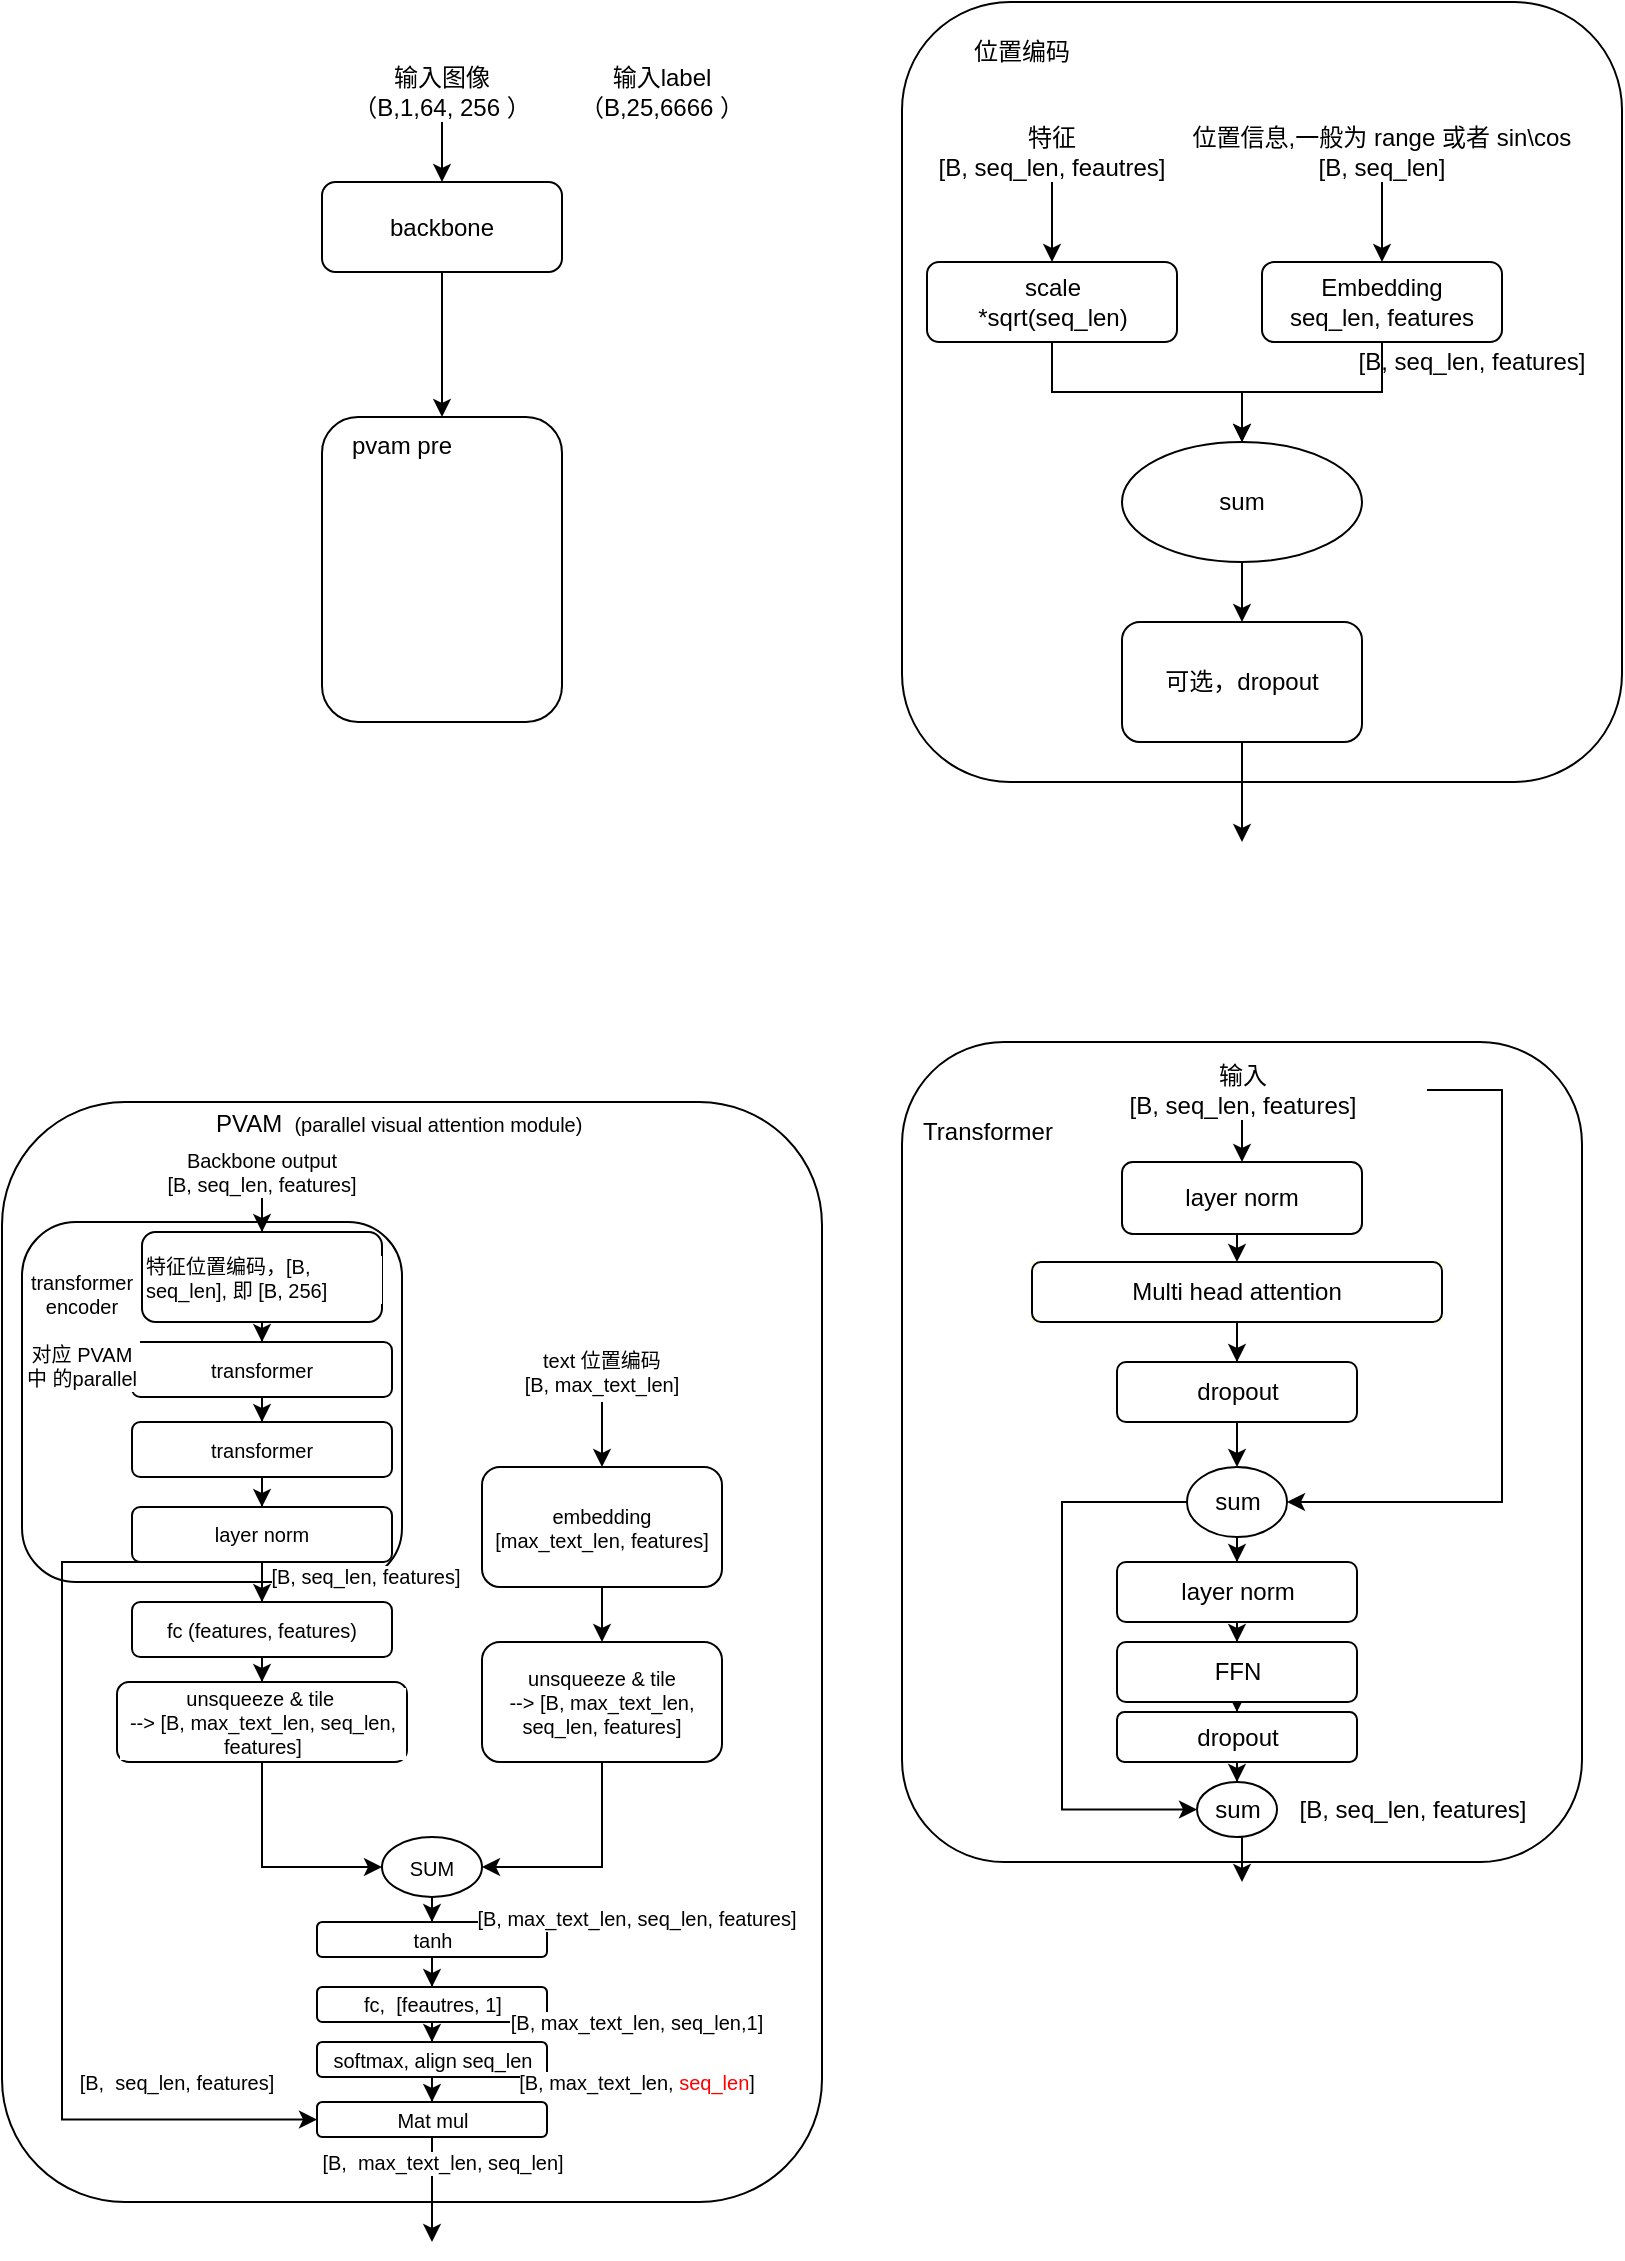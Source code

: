<mxfile version="15.6.5" type="github">
  <diagram id="rg0j0zLOtm0iLNIaMDEO" name="Page-1">
    <mxGraphModel dx="1713" dy="571" grid="1" gridSize="10" guides="1" tooltips="1" connect="1" arrows="1" fold="1" page="1" pageScale="1" pageWidth="827" pageHeight="1169" math="0" shadow="0">
      <root>
        <mxCell id="0" />
        <mxCell id="1" parent="0" />
        <mxCell id="PrEL5BsYyGC61kOJYBMb-70" value="" style="rounded=1;whiteSpace=wrap;html=1;labelBackgroundColor=default;fontColor=default;strokeColor=default;fillColor=default;gradientColor=none;" vertex="1" parent="1">
          <mxGeometry x="-20" y="620" width="410" height="550" as="geometry" />
        </mxCell>
        <mxCell id="PrEL5BsYyGC61kOJYBMb-82" value="" style="rounded=1;whiteSpace=wrap;html=1;labelBackgroundColor=default;fontSize=10;fontColor=default;strokeColor=default;fillColor=default;gradientColor=none;align=center;" vertex="1" parent="1">
          <mxGeometry x="-10" y="680" width="190" height="180" as="geometry" />
        </mxCell>
        <mxCell id="PrEL5BsYyGC61kOJYBMb-26" value="" style="rounded=1;whiteSpace=wrap;html=1;fontColor=default;strokeColor=default;fillColor=default;" vertex="1" parent="1">
          <mxGeometry x="430" y="590" width="340" height="410" as="geometry" />
        </mxCell>
        <mxCell id="PrEL5BsYyGC61kOJYBMb-4" value="" style="edgeStyle=orthogonalEdgeStyle;rounded=0;orthogonalLoop=1;jettySize=auto;html=1;fontColor=default;" edge="1" parent="1" source="PrEL5BsYyGC61kOJYBMb-1" target="PrEL5BsYyGC61kOJYBMb-3">
          <mxGeometry relative="1" as="geometry" />
        </mxCell>
        <mxCell id="PrEL5BsYyGC61kOJYBMb-1" value="输入图像&lt;br&gt;（B,1,64, 256&amp;nbsp;）" style="text;html=1;strokeColor=none;fillColor=none;align=center;verticalAlign=middle;whiteSpace=wrap;rounded=0;fontColor=default;" vertex="1" parent="1">
          <mxGeometry x="150" y="100" width="100" height="30" as="geometry" />
        </mxCell>
        <mxCell id="PrEL5BsYyGC61kOJYBMb-2" value="输入label&lt;br&gt;（B,25,6666 ）" style="text;html=1;strokeColor=none;fillColor=none;align=center;verticalAlign=middle;whiteSpace=wrap;rounded=0;fontColor=default;" vertex="1" parent="1">
          <mxGeometry x="260" y="100" width="100" height="30" as="geometry" />
        </mxCell>
        <mxCell id="PrEL5BsYyGC61kOJYBMb-8" value="" style="edgeStyle=orthogonalEdgeStyle;rounded=0;orthogonalLoop=1;jettySize=auto;html=1;fontColor=default;" edge="1" parent="1" source="PrEL5BsYyGC61kOJYBMb-3" target="PrEL5BsYyGC61kOJYBMb-7">
          <mxGeometry relative="1" as="geometry" />
        </mxCell>
        <mxCell id="PrEL5BsYyGC61kOJYBMb-3" value="backbone" style="rounded=1;whiteSpace=wrap;html=1;fontColor=default;fillColor=default;strokeColor=default;" vertex="1" parent="1">
          <mxGeometry x="140" y="160" width="120" height="45" as="geometry" />
        </mxCell>
        <mxCell id="PrEL5BsYyGC61kOJYBMb-7" value="" style="whiteSpace=wrap;html=1;rounded=1;fillColor=default;strokeColor=default;fontColor=default;" vertex="1" parent="1">
          <mxGeometry x="140" y="277.5" width="120" height="152.5" as="geometry" />
        </mxCell>
        <mxCell id="PrEL5BsYyGC61kOJYBMb-9" value="pvam pre" style="text;html=1;strokeColor=none;fillColor=none;align=center;verticalAlign=middle;whiteSpace=wrap;rounded=0;fontColor=default;" vertex="1" parent="1">
          <mxGeometry x="150" y="277" width="60" height="30" as="geometry" />
        </mxCell>
        <mxCell id="PrEL5BsYyGC61kOJYBMb-10" value="" style="rounded=1;whiteSpace=wrap;html=1;fontColor=default;strokeColor=default;fillColor=default;" vertex="1" parent="1">
          <mxGeometry x="430" y="70" width="360" height="390" as="geometry" />
        </mxCell>
        <mxCell id="PrEL5BsYyGC61kOJYBMb-11" value="位置编码" style="text;html=1;strokeColor=none;fillColor=none;align=center;verticalAlign=middle;whiteSpace=wrap;rounded=0;fontColor=default;" vertex="1" parent="1">
          <mxGeometry x="460" y="80" width="60" height="30" as="geometry" />
        </mxCell>
        <mxCell id="PrEL5BsYyGC61kOJYBMb-15" value="" style="edgeStyle=orthogonalEdgeStyle;rounded=0;orthogonalLoop=1;jettySize=auto;html=1;fontColor=default;" edge="1" parent="1" source="PrEL5BsYyGC61kOJYBMb-12" target="PrEL5BsYyGC61kOJYBMb-14">
          <mxGeometry relative="1" as="geometry" />
        </mxCell>
        <mxCell id="PrEL5BsYyGC61kOJYBMb-12" value="特征&lt;br&gt;[B, seq_len, feautres]" style="text;html=1;strokeColor=none;fillColor=none;align=center;verticalAlign=middle;whiteSpace=wrap;rounded=0;fontColor=default;" vertex="1" parent="1">
          <mxGeometry x="440" y="130" width="130" height="30" as="geometry" />
        </mxCell>
        <mxCell id="PrEL5BsYyGC61kOJYBMb-18" value="" style="edgeStyle=orthogonalEdgeStyle;rounded=0;orthogonalLoop=1;jettySize=auto;html=1;fontColor=default;" edge="1" parent="1" source="PrEL5BsYyGC61kOJYBMb-13" target="PrEL5BsYyGC61kOJYBMb-17">
          <mxGeometry relative="1" as="geometry" />
        </mxCell>
        <mxCell id="PrEL5BsYyGC61kOJYBMb-13" value="位置信息,一般为 range 或者 sin\cos&lt;br&gt;[B, seq_len]" style="text;html=1;strokeColor=none;fillColor=none;align=center;verticalAlign=middle;whiteSpace=wrap;rounded=0;fontColor=default;" vertex="1" parent="1">
          <mxGeometry x="560" y="130" width="220" height="30" as="geometry" />
        </mxCell>
        <mxCell id="PrEL5BsYyGC61kOJYBMb-20" value="" style="edgeStyle=orthogonalEdgeStyle;rounded=0;orthogonalLoop=1;jettySize=auto;html=1;fontColor=default;" edge="1" parent="1" source="PrEL5BsYyGC61kOJYBMb-14" target="PrEL5BsYyGC61kOJYBMb-19">
          <mxGeometry relative="1" as="geometry" />
        </mxCell>
        <mxCell id="PrEL5BsYyGC61kOJYBMb-14" value="scale&lt;br&gt;*sqrt(seq_len)" style="rounded=1;whiteSpace=wrap;html=1;fontColor=default;strokeColor=default;fillColor=default;" vertex="1" parent="1">
          <mxGeometry x="442.5" y="200" width="125" height="40" as="geometry" />
        </mxCell>
        <mxCell id="PrEL5BsYyGC61kOJYBMb-21" style="edgeStyle=orthogonalEdgeStyle;rounded=0;orthogonalLoop=1;jettySize=auto;html=1;entryX=0.5;entryY=0;entryDx=0;entryDy=0;fontColor=default;" edge="1" parent="1" source="PrEL5BsYyGC61kOJYBMb-17" target="PrEL5BsYyGC61kOJYBMb-19">
          <mxGeometry relative="1" as="geometry" />
        </mxCell>
        <mxCell id="PrEL5BsYyGC61kOJYBMb-17" value="Embedding&lt;br&gt;seq_len, features" style="rounded=1;whiteSpace=wrap;html=1;fontColor=default;strokeColor=default;fillColor=default;" vertex="1" parent="1">
          <mxGeometry x="610" y="200" width="120" height="40" as="geometry" />
        </mxCell>
        <mxCell id="PrEL5BsYyGC61kOJYBMb-23" value="" style="edgeStyle=orthogonalEdgeStyle;rounded=0;orthogonalLoop=1;jettySize=auto;html=1;fontColor=default;" edge="1" parent="1" source="PrEL5BsYyGC61kOJYBMb-19" target="PrEL5BsYyGC61kOJYBMb-22">
          <mxGeometry relative="1" as="geometry" />
        </mxCell>
        <mxCell id="PrEL5BsYyGC61kOJYBMb-19" value="sum" style="ellipse;whiteSpace=wrap;html=1;rounded=1;fillColor=default;strokeColor=default;fontColor=default;" vertex="1" parent="1">
          <mxGeometry x="540" y="290" width="120" height="60" as="geometry" />
        </mxCell>
        <mxCell id="PrEL5BsYyGC61kOJYBMb-24" style="edgeStyle=orthogonalEdgeStyle;rounded=0;orthogonalLoop=1;jettySize=auto;html=1;fontColor=default;" edge="1" parent="1" source="PrEL5BsYyGC61kOJYBMb-22">
          <mxGeometry relative="1" as="geometry">
            <mxPoint x="600" y="490" as="targetPoint" />
          </mxGeometry>
        </mxCell>
        <mxCell id="PrEL5BsYyGC61kOJYBMb-22" value="可选，dropout" style="rounded=1;whiteSpace=wrap;html=1;fillColor=default;strokeColor=default;fontColor=default;" vertex="1" parent="1">
          <mxGeometry x="540" y="380" width="120" height="60" as="geometry" />
        </mxCell>
        <mxCell id="PrEL5BsYyGC61kOJYBMb-25" value="[B, seq_len, features]" style="text;html=1;strokeColor=none;fillColor=none;align=center;verticalAlign=middle;whiteSpace=wrap;rounded=0;fontColor=default;" vertex="1" parent="1">
          <mxGeometry x="650" y="240" width="130" height="20" as="geometry" />
        </mxCell>
        <mxCell id="PrEL5BsYyGC61kOJYBMb-27" value="Transformer" style="text;html=1;strokeColor=none;fillColor=none;align=center;verticalAlign=middle;whiteSpace=wrap;rounded=0;fontColor=default;" vertex="1" parent="1">
          <mxGeometry x="442.5" y="620" width="60" height="30" as="geometry" />
        </mxCell>
        <mxCell id="PrEL5BsYyGC61kOJYBMb-30" value="" style="edgeStyle=orthogonalEdgeStyle;rounded=0;orthogonalLoop=1;jettySize=auto;html=1;fontColor=default;" edge="1" parent="1" source="PrEL5BsYyGC61kOJYBMb-28" target="PrEL5BsYyGC61kOJYBMb-29">
          <mxGeometry relative="1" as="geometry" />
        </mxCell>
        <mxCell id="PrEL5BsYyGC61kOJYBMb-52" style="edgeStyle=orthogonalEdgeStyle;rounded=0;orthogonalLoop=1;jettySize=auto;html=1;entryX=1;entryY=0.5;entryDx=0;entryDy=0;fontColor=default;strokeColor=default;labelBackgroundColor=default;" edge="1" parent="1" source="PrEL5BsYyGC61kOJYBMb-28" target="PrEL5BsYyGC61kOJYBMb-50">
          <mxGeometry relative="1" as="geometry">
            <Array as="points">
              <mxPoint x="730" y="614" />
              <mxPoint x="730" y="820" />
            </Array>
          </mxGeometry>
        </mxCell>
        <mxCell id="PrEL5BsYyGC61kOJYBMb-28" value="输入&lt;br&gt;[B, seq_len, features]" style="text;html=1;strokeColor=none;fillColor=none;align=center;verticalAlign=middle;whiteSpace=wrap;rounded=0;fontColor=default;" vertex="1" parent="1">
          <mxGeometry x="507.5" y="599" width="185" height="30" as="geometry" />
        </mxCell>
        <mxCell id="PrEL5BsYyGC61kOJYBMb-69" style="edgeStyle=orthogonalEdgeStyle;rounded=0;orthogonalLoop=1;jettySize=auto;html=1;exitX=0.5;exitY=1;exitDx=0;exitDy=0;entryX=0.5;entryY=0;entryDx=0;entryDy=0;labelBackgroundColor=default;fontColor=default;strokeColor=default;" edge="1" parent="1" source="PrEL5BsYyGC61kOJYBMb-29" target="PrEL5BsYyGC61kOJYBMb-42">
          <mxGeometry relative="1" as="geometry" />
        </mxCell>
        <mxCell id="PrEL5BsYyGC61kOJYBMb-29" value="layer norm" style="rounded=1;whiteSpace=wrap;html=1;fontColor=default;strokeColor=default;fillColor=default;" vertex="1" parent="1">
          <mxGeometry x="540" y="650" width="120" height="36" as="geometry" />
        </mxCell>
        <mxCell id="PrEL5BsYyGC61kOJYBMb-44" value="" style="group;fillColor=#FFFFCC;strokeColor=none;fontColor=default;" vertex="1" connectable="0" parent="1">
          <mxGeometry x="495" y="700" width="205" height="30" as="geometry" />
        </mxCell>
        <mxCell id="PrEL5BsYyGC61kOJYBMb-42" value="Multi head attention" style="rounded=1;whiteSpace=wrap;html=1;fontColor=default;strokeColor=default;fillColor=default;" vertex="1" parent="PrEL5BsYyGC61kOJYBMb-44">
          <mxGeometry width="205" height="30" as="geometry" />
        </mxCell>
        <mxCell id="PrEL5BsYyGC61kOJYBMb-51" value="" style="edgeStyle=orthogonalEdgeStyle;rounded=0;orthogonalLoop=1;jettySize=auto;html=1;fontColor=default;" edge="1" parent="1" source="PrEL5BsYyGC61kOJYBMb-48" target="PrEL5BsYyGC61kOJYBMb-50">
          <mxGeometry relative="1" as="geometry" />
        </mxCell>
        <mxCell id="PrEL5BsYyGC61kOJYBMb-48" value="dropout" style="whiteSpace=wrap;html=1;rounded=1;fillColor=default;strokeColor=default;fontColor=default;" vertex="1" parent="1">
          <mxGeometry x="537.5" y="750" width="120" height="30" as="geometry" />
        </mxCell>
        <mxCell id="PrEL5BsYyGC61kOJYBMb-54" value="" style="edgeStyle=orthogonalEdgeStyle;rounded=0;orthogonalLoop=1;jettySize=auto;html=1;labelBackgroundColor=default;fontColor=default;strokeColor=default;" edge="1" parent="1" source="PrEL5BsYyGC61kOJYBMb-50" target="PrEL5BsYyGC61kOJYBMb-53">
          <mxGeometry relative="1" as="geometry" />
        </mxCell>
        <mxCell id="PrEL5BsYyGC61kOJYBMb-61" style="edgeStyle=orthogonalEdgeStyle;rounded=0;orthogonalLoop=1;jettySize=auto;html=1;entryX=0;entryY=0.5;entryDx=0;entryDy=0;labelBackgroundColor=default;fontColor=default;strokeColor=default;exitX=0;exitY=0.5;exitDx=0;exitDy=0;" edge="1" parent="1" source="PrEL5BsYyGC61kOJYBMb-50" target="PrEL5BsYyGC61kOJYBMb-59">
          <mxGeometry relative="1" as="geometry">
            <mxPoint x="575.0" y="859.997" as="sourcePoint" />
            <mxPoint x="580.0" y="1066.23" as="targetPoint" />
            <Array as="points">
              <mxPoint x="510" y="820" />
              <mxPoint x="510" y="974" />
            </Array>
          </mxGeometry>
        </mxCell>
        <mxCell id="PrEL5BsYyGC61kOJYBMb-50" value="sum" style="ellipse;whiteSpace=wrap;html=1;rounded=1;fillColor=default;strokeColor=default;fontColor=default;" vertex="1" parent="1">
          <mxGeometry x="572.5" y="802.5" width="50" height="35" as="geometry" />
        </mxCell>
        <mxCell id="PrEL5BsYyGC61kOJYBMb-56" value="" style="edgeStyle=orthogonalEdgeStyle;rounded=0;orthogonalLoop=1;jettySize=auto;html=1;labelBackgroundColor=default;fontColor=default;strokeColor=default;" edge="1" parent="1" source="PrEL5BsYyGC61kOJYBMb-53" target="PrEL5BsYyGC61kOJYBMb-55">
          <mxGeometry relative="1" as="geometry" />
        </mxCell>
        <mxCell id="PrEL5BsYyGC61kOJYBMb-53" value="layer norm" style="whiteSpace=wrap;html=1;rounded=1;fillColor=default;strokeColor=default;fontColor=default;labelBackgroundColor=default;" vertex="1" parent="1">
          <mxGeometry x="537.5" y="850" width="120" height="30" as="geometry" />
        </mxCell>
        <mxCell id="PrEL5BsYyGC61kOJYBMb-58" value="" style="edgeStyle=orthogonalEdgeStyle;rounded=0;orthogonalLoop=1;jettySize=auto;html=1;labelBackgroundColor=default;fontColor=default;strokeColor=default;" edge="1" parent="1" source="PrEL5BsYyGC61kOJYBMb-55" target="PrEL5BsYyGC61kOJYBMb-57">
          <mxGeometry relative="1" as="geometry" />
        </mxCell>
        <mxCell id="PrEL5BsYyGC61kOJYBMb-55" value="FFN" style="whiteSpace=wrap;html=1;rounded=1;fillColor=default;strokeColor=default;fontColor=default;labelBackgroundColor=default;" vertex="1" parent="1">
          <mxGeometry x="537.5" y="890" width="120" height="30" as="geometry" />
        </mxCell>
        <mxCell id="PrEL5BsYyGC61kOJYBMb-60" value="" style="edgeStyle=orthogonalEdgeStyle;rounded=0;orthogonalLoop=1;jettySize=auto;html=1;labelBackgroundColor=default;fontColor=default;strokeColor=default;" edge="1" parent="1" source="PrEL5BsYyGC61kOJYBMb-57" target="PrEL5BsYyGC61kOJYBMb-59">
          <mxGeometry relative="1" as="geometry" />
        </mxCell>
        <mxCell id="PrEL5BsYyGC61kOJYBMb-57" value="dropout" style="whiteSpace=wrap;html=1;rounded=1;fillColor=default;strokeColor=default;fontColor=default;labelBackgroundColor=default;" vertex="1" parent="1">
          <mxGeometry x="537.5" y="925" width="120" height="25" as="geometry" />
        </mxCell>
        <mxCell id="PrEL5BsYyGC61kOJYBMb-62" style="edgeStyle=orthogonalEdgeStyle;rounded=0;orthogonalLoop=1;jettySize=auto;html=1;exitX=0.5;exitY=1;exitDx=0;exitDy=0;labelBackgroundColor=default;fontColor=default;strokeColor=default;" edge="1" parent="1" source="PrEL5BsYyGC61kOJYBMb-59">
          <mxGeometry relative="1" as="geometry">
            <mxPoint x="600" y="1010" as="targetPoint" />
          </mxGeometry>
        </mxCell>
        <mxCell id="PrEL5BsYyGC61kOJYBMb-59" value="sum" style="ellipse;whiteSpace=wrap;html=1;rounded=1;fillColor=default;strokeColor=default;fontColor=default;" vertex="1" parent="1">
          <mxGeometry x="577.5" y="960" width="40" height="27.5" as="geometry" />
        </mxCell>
        <mxCell id="PrEL5BsYyGC61kOJYBMb-63" value="[B, seq_len, features]" style="text;html=1;strokeColor=none;fillColor=none;align=center;verticalAlign=middle;whiteSpace=wrap;rounded=0;labelBackgroundColor=default;fontColor=default;" vertex="1" parent="1">
          <mxGeometry x="622.5" y="963.75" width="125" height="20" as="geometry" />
        </mxCell>
        <mxCell id="PrEL5BsYyGC61kOJYBMb-66" value="" style="edgeStyle=orthogonalEdgeStyle;rounded=0;orthogonalLoop=1;jettySize=auto;html=1;labelBackgroundColor=default;fontColor=default;strokeColor=default;" edge="1" parent="1" source="PrEL5BsYyGC61kOJYBMb-42" target="PrEL5BsYyGC61kOJYBMb-48">
          <mxGeometry relative="1" as="geometry" />
        </mxCell>
        <mxCell id="PrEL5BsYyGC61kOJYBMb-72" value="PVAM &lt;font style=&quot;font-size: 10px&quot;&gt;&amp;nbsp;(parallel visual attention module)&lt;br&gt;&lt;/font&gt;" style="text;html=1;strokeColor=none;fillColor=none;align=left;verticalAlign=middle;whiteSpace=wrap;rounded=0;labelBackgroundColor=default;fontColor=default;" vertex="1" parent="1">
          <mxGeometry x="85" y="620" width="250" height="21" as="geometry" />
        </mxCell>
        <mxCell id="PrEL5BsYyGC61kOJYBMb-75" value="" style="edgeStyle=orthogonalEdgeStyle;rounded=0;orthogonalLoop=1;jettySize=auto;html=1;labelBackgroundColor=default;fontSize=10;fontColor=default;strokeColor=default;" edge="1" parent="1" source="PrEL5BsYyGC61kOJYBMb-73" target="PrEL5BsYyGC61kOJYBMb-74">
          <mxGeometry relative="1" as="geometry" />
        </mxCell>
        <mxCell id="PrEL5BsYyGC61kOJYBMb-73" value="Backbone output&lt;br&gt;[B, seq_len, features]" style="text;html=1;strokeColor=none;fillColor=none;align=center;verticalAlign=middle;whiteSpace=wrap;rounded=0;labelBackgroundColor=default;fontSize=10;fontColor=default;" vertex="1" parent="1">
          <mxGeometry x="30" y="640" width="160" height="30" as="geometry" />
        </mxCell>
        <mxCell id="PrEL5BsYyGC61kOJYBMb-77" value="" style="edgeStyle=orthogonalEdgeStyle;rounded=0;orthogonalLoop=1;jettySize=auto;html=1;labelBackgroundColor=default;fontSize=10;fontColor=default;strokeColor=default;" edge="1" parent="1" source="PrEL5BsYyGC61kOJYBMb-74" target="PrEL5BsYyGC61kOJYBMb-76">
          <mxGeometry relative="1" as="geometry" />
        </mxCell>
        <mxCell id="PrEL5BsYyGC61kOJYBMb-74" value="特征位置编码，[B, seq_len], 即 [B, 256]" style="rounded=1;whiteSpace=wrap;html=1;labelBackgroundColor=default;fontSize=10;fontColor=default;strokeColor=default;fillColor=default;gradientColor=none;align=left;" vertex="1" parent="1">
          <mxGeometry x="50" y="685" width="120" height="45" as="geometry" />
        </mxCell>
        <mxCell id="PrEL5BsYyGC61kOJYBMb-79" value="" style="edgeStyle=orthogonalEdgeStyle;rounded=0;orthogonalLoop=1;jettySize=auto;html=1;labelBackgroundColor=default;fontSize=10;fontColor=default;strokeColor=default;" edge="1" parent="1" source="PrEL5BsYyGC61kOJYBMb-76" target="PrEL5BsYyGC61kOJYBMb-78">
          <mxGeometry relative="1" as="geometry" />
        </mxCell>
        <mxCell id="PrEL5BsYyGC61kOJYBMb-76" value="transformer" style="whiteSpace=wrap;html=1;rounded=1;fontSize=10;align=center;labelBackgroundColor=default;fillColor=default;strokeColor=default;fontColor=default;" vertex="1" parent="1">
          <mxGeometry x="45" y="740" width="130" height="27.5" as="geometry" />
        </mxCell>
        <mxCell id="PrEL5BsYyGC61kOJYBMb-81" value="" style="edgeStyle=orthogonalEdgeStyle;rounded=0;orthogonalLoop=1;jettySize=auto;html=1;labelBackgroundColor=default;fontSize=10;fontColor=default;strokeColor=default;" edge="1" parent="1" source="PrEL5BsYyGC61kOJYBMb-78" target="PrEL5BsYyGC61kOJYBMb-80">
          <mxGeometry relative="1" as="geometry" />
        </mxCell>
        <mxCell id="PrEL5BsYyGC61kOJYBMb-78" value="transformer" style="whiteSpace=wrap;html=1;rounded=1;fontSize=10;align=center;labelBackgroundColor=default;fillColor=default;strokeColor=default;fontColor=default;" vertex="1" parent="1">
          <mxGeometry x="45" y="780" width="130" height="27.5" as="geometry" />
        </mxCell>
        <mxCell id="PrEL5BsYyGC61kOJYBMb-87" value="" style="edgeStyle=orthogonalEdgeStyle;rounded=0;orthogonalLoop=1;jettySize=auto;html=1;labelBackgroundColor=default;fontSize=10;fontColor=default;strokeColor=default;" edge="1" parent="1" source="PrEL5BsYyGC61kOJYBMb-80" target="PrEL5BsYyGC61kOJYBMb-86">
          <mxGeometry relative="1" as="geometry" />
        </mxCell>
        <mxCell id="PrEL5BsYyGC61kOJYBMb-107" style="edgeStyle=orthogonalEdgeStyle;rounded=0;orthogonalLoop=1;jettySize=auto;html=1;exitX=0.5;exitY=1;exitDx=0;exitDy=0;entryX=0;entryY=0.5;entryDx=0;entryDy=0;labelBackgroundColor=default;fontSize=10;fontColor=default;strokeColor=default;" edge="1" parent="1" source="PrEL5BsYyGC61kOJYBMb-80" target="PrEL5BsYyGC61kOJYBMb-105">
          <mxGeometry relative="1" as="geometry">
            <Array as="points">
              <mxPoint x="10" y="850" />
              <mxPoint x="10" y="1129" />
            </Array>
          </mxGeometry>
        </mxCell>
        <mxCell id="PrEL5BsYyGC61kOJYBMb-80" value="layer norm" style="whiteSpace=wrap;html=1;rounded=1;fontSize=10;align=center;labelBackgroundColor=default;fillColor=default;strokeColor=default;fontColor=default;" vertex="1" parent="1">
          <mxGeometry x="45" y="822.5" width="130" height="27.5" as="geometry" />
        </mxCell>
        <mxCell id="PrEL5BsYyGC61kOJYBMb-83" value="transformer&lt;br&gt;encoder&lt;br&gt;&lt;br&gt;对应 PVAM 中 的parallel" style="text;html=1;strokeColor=none;fillColor=none;align=center;verticalAlign=middle;whiteSpace=wrap;rounded=0;labelBackgroundColor=default;fontSize=10;fontColor=default;" vertex="1" parent="1">
          <mxGeometry x="-10" y="730" width="60" height="7.5" as="geometry" />
        </mxCell>
        <mxCell id="PrEL5BsYyGC61kOJYBMb-89" value="" style="edgeStyle=orthogonalEdgeStyle;rounded=0;orthogonalLoop=1;jettySize=auto;html=1;labelBackgroundColor=default;fontSize=10;fontColor=default;strokeColor=default;" edge="1" parent="1" source="PrEL5BsYyGC61kOJYBMb-86" target="PrEL5BsYyGC61kOJYBMb-88">
          <mxGeometry relative="1" as="geometry" />
        </mxCell>
        <mxCell id="PrEL5BsYyGC61kOJYBMb-86" value="fc (features,&amp;nbsp;features)" style="whiteSpace=wrap;html=1;rounded=1;fontSize=10;align=center;labelBackgroundColor=default;fillColor=default;strokeColor=default;fontColor=default;" vertex="1" parent="1">
          <mxGeometry x="45" y="870" width="130" height="27.5" as="geometry" />
        </mxCell>
        <mxCell id="PrEL5BsYyGC61kOJYBMb-98" style="edgeStyle=orthogonalEdgeStyle;rounded=0;orthogonalLoop=1;jettySize=auto;html=1;entryX=0;entryY=0.5;entryDx=0;entryDy=0;labelBackgroundColor=default;fontSize=10;fontColor=default;strokeColor=default;" edge="1" parent="1" source="PrEL5BsYyGC61kOJYBMb-88" target="PrEL5BsYyGC61kOJYBMb-95">
          <mxGeometry relative="1" as="geometry" />
        </mxCell>
        <mxCell id="PrEL5BsYyGC61kOJYBMb-88" value="unsqueeze &amp;amp; tile&amp;nbsp;&lt;br&gt;--&amp;gt; [B, max_text_len, seq_len, features]" style="whiteSpace=wrap;html=1;rounded=1;fontSize=10;align=center;labelBackgroundColor=default;fillColor=default;strokeColor=default;fontColor=default;" vertex="1" parent="1">
          <mxGeometry x="37.5" y="910" width="145" height="40" as="geometry" />
        </mxCell>
        <mxCell id="PrEL5BsYyGC61kOJYBMb-92" value="" style="edgeStyle=orthogonalEdgeStyle;rounded=0;orthogonalLoop=1;jettySize=auto;html=1;labelBackgroundColor=default;fontSize=10;fontColor=default;strokeColor=default;" edge="1" parent="1" source="PrEL5BsYyGC61kOJYBMb-90" target="PrEL5BsYyGC61kOJYBMb-91">
          <mxGeometry relative="1" as="geometry" />
        </mxCell>
        <mxCell id="PrEL5BsYyGC61kOJYBMb-90" value="text 位置编码&lt;br&gt;[B, max_text_len]" style="text;html=1;strokeColor=none;fillColor=none;align=center;verticalAlign=middle;whiteSpace=wrap;rounded=0;labelBackgroundColor=default;fontSize=10;fontColor=default;" vertex="1" parent="1">
          <mxGeometry x="225" y="740" width="110" height="30" as="geometry" />
        </mxCell>
        <mxCell id="PrEL5BsYyGC61kOJYBMb-94" value="" style="edgeStyle=orthogonalEdgeStyle;rounded=0;orthogonalLoop=1;jettySize=auto;html=1;labelBackgroundColor=default;fontSize=10;fontColor=default;strokeColor=default;" edge="1" parent="1" source="PrEL5BsYyGC61kOJYBMb-91" target="PrEL5BsYyGC61kOJYBMb-93">
          <mxGeometry relative="1" as="geometry" />
        </mxCell>
        <mxCell id="PrEL5BsYyGC61kOJYBMb-91" value="embedding&lt;br&gt;[max_text_len, features]" style="rounded=1;whiteSpace=wrap;html=1;labelBackgroundColor=default;fontSize=10;fontColor=default;strokeColor=default;fillColor=default;gradientColor=none;align=center;" vertex="1" parent="1">
          <mxGeometry x="220" y="802.5" width="120" height="60" as="geometry" />
        </mxCell>
        <mxCell id="PrEL5BsYyGC61kOJYBMb-96" value="" style="edgeStyle=orthogonalEdgeStyle;rounded=0;orthogonalLoop=1;jettySize=auto;html=1;labelBackgroundColor=default;fontSize=10;fontColor=default;strokeColor=default;entryX=1;entryY=0.5;entryDx=0;entryDy=0;" edge="1" parent="1" source="PrEL5BsYyGC61kOJYBMb-93" target="PrEL5BsYyGC61kOJYBMb-95">
          <mxGeometry relative="1" as="geometry">
            <Array as="points">
              <mxPoint x="280" y="1002" />
            </Array>
          </mxGeometry>
        </mxCell>
        <mxCell id="PrEL5BsYyGC61kOJYBMb-93" value="unsqueeze &amp;amp; tile&lt;br&gt;--&amp;gt;&amp;nbsp;[B, max_text_len, seq_len, features]" style="whiteSpace=wrap;html=1;rounded=1;fontSize=10;labelBackgroundColor=default;fillColor=default;strokeColor=default;fontColor=default;" vertex="1" parent="1">
          <mxGeometry x="220" y="890" width="120" height="60" as="geometry" />
        </mxCell>
        <mxCell id="PrEL5BsYyGC61kOJYBMb-100" value="" style="edgeStyle=orthogonalEdgeStyle;rounded=0;orthogonalLoop=1;jettySize=auto;html=1;labelBackgroundColor=default;fontSize=10;fontColor=default;strokeColor=default;" edge="1" parent="1" source="PrEL5BsYyGC61kOJYBMb-95" target="PrEL5BsYyGC61kOJYBMb-99">
          <mxGeometry relative="1" as="geometry" />
        </mxCell>
        <mxCell id="PrEL5BsYyGC61kOJYBMb-95" value="SUM" style="ellipse;whiteSpace=wrap;html=1;rounded=1;fontSize=10;labelBackgroundColor=default;fillColor=default;strokeColor=default;fontColor=default;" vertex="1" parent="1">
          <mxGeometry x="170" y="987.5" width="50" height="30" as="geometry" />
        </mxCell>
        <mxCell id="PrEL5BsYyGC61kOJYBMb-102" value="" style="edgeStyle=orthogonalEdgeStyle;rounded=0;orthogonalLoop=1;jettySize=auto;html=1;labelBackgroundColor=default;fontSize=10;fontColor=default;strokeColor=default;" edge="1" parent="1" source="PrEL5BsYyGC61kOJYBMb-99" target="PrEL5BsYyGC61kOJYBMb-101">
          <mxGeometry relative="1" as="geometry" />
        </mxCell>
        <mxCell id="PrEL5BsYyGC61kOJYBMb-99" value="tanh" style="whiteSpace=wrap;html=1;rounded=1;fontSize=10;labelBackgroundColor=default;fillColor=default;strokeColor=default;fontColor=default;" vertex="1" parent="1">
          <mxGeometry x="137.5" y="1030" width="115" height="17.5" as="geometry" />
        </mxCell>
        <mxCell id="PrEL5BsYyGC61kOJYBMb-104" value="" style="edgeStyle=orthogonalEdgeStyle;rounded=0;orthogonalLoop=1;jettySize=auto;html=1;labelBackgroundColor=default;fontSize=10;fontColor=default;strokeColor=default;" edge="1" parent="1" source="PrEL5BsYyGC61kOJYBMb-101" target="PrEL5BsYyGC61kOJYBMb-103">
          <mxGeometry relative="1" as="geometry" />
        </mxCell>
        <mxCell id="PrEL5BsYyGC61kOJYBMb-101" value="fc, &amp;nbsp;[feautres, 1]" style="whiteSpace=wrap;html=1;rounded=1;fontSize=10;labelBackgroundColor=default;fillColor=default;strokeColor=default;fontColor=default;" vertex="1" parent="1">
          <mxGeometry x="137.5" y="1062.5" width="115" height="17.5" as="geometry" />
        </mxCell>
        <mxCell id="PrEL5BsYyGC61kOJYBMb-106" value="" style="edgeStyle=orthogonalEdgeStyle;rounded=0;orthogonalLoop=1;jettySize=auto;html=1;labelBackgroundColor=default;fontSize=10;fontColor=default;strokeColor=default;" edge="1" parent="1" source="PrEL5BsYyGC61kOJYBMb-103" target="PrEL5BsYyGC61kOJYBMb-105">
          <mxGeometry relative="1" as="geometry" />
        </mxCell>
        <mxCell id="PrEL5BsYyGC61kOJYBMb-103" value="softmax, align seq_len" style="whiteSpace=wrap;html=1;rounded=1;fontSize=10;labelBackgroundColor=default;fillColor=default;strokeColor=default;fontColor=default;" vertex="1" parent="1">
          <mxGeometry x="137.5" y="1090" width="115" height="17.5" as="geometry" />
        </mxCell>
        <mxCell id="PrEL5BsYyGC61kOJYBMb-110" value="" style="edgeStyle=orthogonalEdgeStyle;rounded=0;orthogonalLoop=1;jettySize=auto;html=1;labelBackgroundColor=default;fontSize=10;fontColor=default;strokeColor=default;" edge="1" parent="1" source="PrEL5BsYyGC61kOJYBMb-105">
          <mxGeometry relative="1" as="geometry">
            <mxPoint x="195" y="1190" as="targetPoint" />
          </mxGeometry>
        </mxCell>
        <mxCell id="PrEL5BsYyGC61kOJYBMb-105" value="Mat mul" style="whiteSpace=wrap;html=1;rounded=1;fontSize=10;labelBackgroundColor=default;fillColor=default;strokeColor=default;fontColor=default;" vertex="1" parent="1">
          <mxGeometry x="137.5" y="1120" width="115" height="17.5" as="geometry" />
        </mxCell>
        <mxCell id="PrEL5BsYyGC61kOJYBMb-111" value="[B, seq_len, features]" style="text;html=1;strokeColor=none;fillColor=none;align=center;verticalAlign=middle;whiteSpace=wrap;rounded=0;labelBackgroundColor=default;fontSize=10;fontColor=default;" vertex="1" parent="1">
          <mxGeometry x="107" y="847" width="110" height="20" as="geometry" />
        </mxCell>
        <mxCell id="PrEL5BsYyGC61kOJYBMb-113" value="[B, max_text_len, seq_len, features]" style="text;html=1;strokeColor=none;fillColor=none;align=center;verticalAlign=middle;whiteSpace=wrap;rounded=0;labelBackgroundColor=default;fontSize=10;fontColor=default;" vertex="1" parent="1">
          <mxGeometry x="210" y="1017.5" width="175" height="20" as="geometry" />
        </mxCell>
        <mxCell id="PrEL5BsYyGC61kOJYBMb-114" value="[B, max_text_len, seq_len,1]" style="text;html=1;strokeColor=none;fillColor=none;align=center;verticalAlign=middle;whiteSpace=wrap;rounded=0;labelBackgroundColor=default;fontSize=10;fontColor=default;" vertex="1" parent="1">
          <mxGeometry x="210" y="1070" width="175" height="20" as="geometry" />
        </mxCell>
        <mxCell id="PrEL5BsYyGC61kOJYBMb-115" value="[B, max_text_len, &lt;font color=&quot;#ff0000&quot;&gt;seq_len&lt;/font&gt;]" style="text;html=1;strokeColor=none;fillColor=none;align=center;verticalAlign=middle;whiteSpace=wrap;rounded=0;labelBackgroundColor=default;fontSize=10;fontColor=default;" vertex="1" parent="1">
          <mxGeometry x="210" y="1100" width="175" height="20" as="geometry" />
        </mxCell>
        <mxCell id="PrEL5BsYyGC61kOJYBMb-116" value="[B, &amp;nbsp;seq_len, features]" style="text;html=1;strokeColor=none;fillColor=none;align=center;verticalAlign=middle;whiteSpace=wrap;rounded=0;labelBackgroundColor=default;fontSize=10;fontColor=default;" vertex="1" parent="1">
          <mxGeometry x="-20" y="1100" width="175" height="20" as="geometry" />
        </mxCell>
        <mxCell id="PrEL5BsYyGC61kOJYBMb-117" value="[B, &amp;nbsp;max_text_len, seq_len]" style="text;html=1;strokeColor=none;fillColor=none;align=center;verticalAlign=middle;whiteSpace=wrap;rounded=0;labelBackgroundColor=default;fontSize=10;fontColor=default;" vertex="1" parent="1">
          <mxGeometry x="112.5" y="1140" width="175" height="20" as="geometry" />
        </mxCell>
      </root>
    </mxGraphModel>
  </diagram>
</mxfile>
